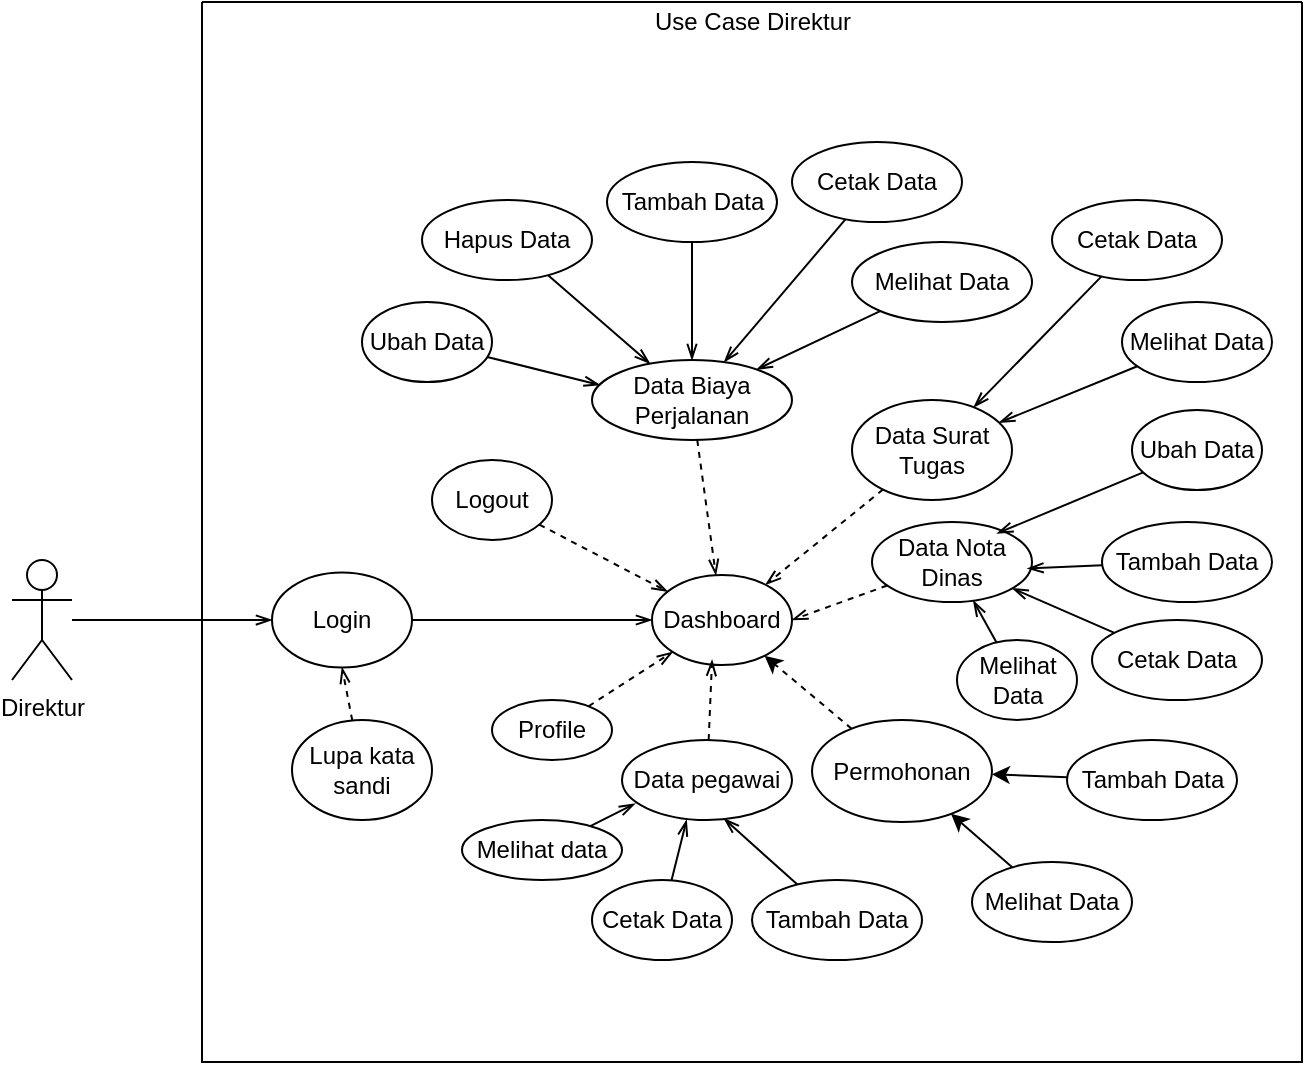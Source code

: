 <mxfile version="14.7.8" type="github">
  <diagram id="7KBXduqILSjG5q8MCGv4" name="Page-1">
    <mxGraphModel dx="1422" dy="780" grid="1" gridSize="10" guides="1" tooltips="1" connect="1" arrows="1" fold="1" page="1" pageScale="1" pageWidth="850" pageHeight="1100" math="0" shadow="0">
      <root>
        <mxCell id="0" />
        <mxCell id="1" parent="0" />
        <mxCell id="9-0OQLkkKcLO5UEKQbR6-8" style="edgeStyle=orthogonalEdgeStyle;rounded=0;orthogonalLoop=1;jettySize=auto;html=1;endArrow=openThin;endFill=0;" parent="1" source="9-0OQLkkKcLO5UEKQbR6-1" target="9-0OQLkkKcLO5UEKQbR6-7" edge="1">
          <mxGeometry relative="1" as="geometry" />
        </mxCell>
        <mxCell id="9-0OQLkkKcLO5UEKQbR6-1" value="Direktur" style="shape=umlActor;verticalLabelPosition=bottom;verticalAlign=top;html=1;" parent="1" vertex="1">
          <mxGeometry x="90" y="309" width="30" height="60" as="geometry" />
        </mxCell>
        <mxCell id="9-0OQLkkKcLO5UEKQbR6-12" style="edgeStyle=none;rounded=0;orthogonalLoop=1;jettySize=auto;html=1;entryX=0;entryY=0.5;entryDx=0;entryDy=0;endArrow=openThin;endFill=0;" parent="1" source="9-0OQLkkKcLO5UEKQbR6-7" target="9-0OQLkkKcLO5UEKQbR6-11" edge="1">
          <mxGeometry relative="1" as="geometry" />
        </mxCell>
        <mxCell id="9-0OQLkkKcLO5UEKQbR6-7" value="Login" style="ellipse;whiteSpace=wrap;html=1;" parent="1" vertex="1">
          <mxGeometry x="220" y="315.25" width="70" height="47.5" as="geometry" />
        </mxCell>
        <mxCell id="9-0OQLkkKcLO5UEKQbR6-10" style="rounded=0;orthogonalLoop=1;jettySize=auto;html=1;entryX=0.5;entryY=1;entryDx=0;entryDy=0;dashed=1;endArrow=openThin;endFill=0;" parent="1" source="9-0OQLkkKcLO5UEKQbR6-9" target="9-0OQLkkKcLO5UEKQbR6-7" edge="1">
          <mxGeometry relative="1" as="geometry" />
        </mxCell>
        <mxCell id="9-0OQLkkKcLO5UEKQbR6-9" value="Lupa kata sandi" style="ellipse;whiteSpace=wrap;html=1;" parent="1" vertex="1">
          <mxGeometry x="230" y="389" width="70" height="50" as="geometry" />
        </mxCell>
        <mxCell id="9-0OQLkkKcLO5UEKQbR6-11" value="Dashboard" style="ellipse;whiteSpace=wrap;html=1;" parent="1" vertex="1">
          <mxGeometry x="410" y="316.5" width="70" height="45" as="geometry" />
        </mxCell>
        <mxCell id="9-0OQLkkKcLO5UEKQbR6-14" style="edgeStyle=none;rounded=0;orthogonalLoop=1;jettySize=auto;html=1;endArrow=openThin;endFill=0;dashed=1;" parent="1" source="9-0OQLkkKcLO5UEKQbR6-13" target="9-0OQLkkKcLO5UEKQbR6-11" edge="1">
          <mxGeometry relative="1" as="geometry" />
        </mxCell>
        <mxCell id="9-0OQLkkKcLO5UEKQbR6-13" value="Logout" style="ellipse;whiteSpace=wrap;html=1;" parent="1" vertex="1">
          <mxGeometry x="300" y="259" width="60" height="40" as="geometry" />
        </mxCell>
        <mxCell id="9-0OQLkkKcLO5UEKQbR6-16" style="edgeStyle=none;rounded=0;orthogonalLoop=1;jettySize=auto;html=1;dashed=1;endArrow=openThin;endFill=0;" parent="1" source="9-0OQLkkKcLO5UEKQbR6-15" target="9-0OQLkkKcLO5UEKQbR6-11" edge="1">
          <mxGeometry relative="1" as="geometry" />
        </mxCell>
        <mxCell id="9-0OQLkkKcLO5UEKQbR6-15" value="Profile" style="ellipse;whiteSpace=wrap;html=1;" parent="1" vertex="1">
          <mxGeometry x="330" y="379" width="60" height="30" as="geometry" />
        </mxCell>
        <mxCell id="9-0OQLkkKcLO5UEKQbR6-18" style="edgeStyle=none;rounded=0;orthogonalLoop=1;jettySize=auto;html=1;entryX=0.429;entryY=0.944;entryDx=0;entryDy=0;entryPerimeter=0;dashed=1;endArrow=openThin;endFill=0;" parent="1" source="9-0OQLkkKcLO5UEKQbR6-17" target="9-0OQLkkKcLO5UEKQbR6-11" edge="1">
          <mxGeometry relative="1" as="geometry" />
        </mxCell>
        <mxCell id="9-0OQLkkKcLO5UEKQbR6-17" value="Data pegawai" style="ellipse;whiteSpace=wrap;html=1;" parent="1" vertex="1">
          <mxGeometry x="395" y="399" width="85" height="40" as="geometry" />
        </mxCell>
        <mxCell id="9-0OQLkkKcLO5UEKQbR6-20" style="edgeStyle=none;rounded=0;orthogonalLoop=1;jettySize=auto;html=1;entryX=0.077;entryY=0.796;entryDx=0;entryDy=0;endArrow=openThin;endFill=0;entryPerimeter=0;" parent="1" source="9-0OQLkkKcLO5UEKQbR6-19" target="9-0OQLkkKcLO5UEKQbR6-17" edge="1">
          <mxGeometry relative="1" as="geometry" />
        </mxCell>
        <mxCell id="9-0OQLkkKcLO5UEKQbR6-19" value="Melihat data" style="ellipse;whiteSpace=wrap;html=1;" parent="1" vertex="1">
          <mxGeometry x="315" y="439" width="80" height="30" as="geometry" />
        </mxCell>
        <mxCell id="9-0OQLkkKcLO5UEKQbR6-22" style="edgeStyle=none;rounded=0;orthogonalLoop=1;jettySize=auto;html=1;entryX=1;entryY=0.5;entryDx=0;entryDy=0;endArrow=openThin;endFill=0;dashed=1;" parent="1" source="9-0OQLkkKcLO5UEKQbR6-21" target="9-0OQLkkKcLO5UEKQbR6-11" edge="1">
          <mxGeometry relative="1" as="geometry" />
        </mxCell>
        <mxCell id="9-0OQLkkKcLO5UEKQbR6-21" value="Data Nota Dinas" style="ellipse;whiteSpace=wrap;html=1;" parent="1" vertex="1">
          <mxGeometry x="520" y="290" width="80" height="40" as="geometry" />
        </mxCell>
        <mxCell id="9-0OQLkkKcLO5UEKQbR6-24" style="edgeStyle=none;rounded=0;orthogonalLoop=1;jettySize=auto;html=1;endArrow=openThin;endFill=0;dashed=1;" parent="1" source="9-0OQLkkKcLO5UEKQbR6-23" target="9-0OQLkkKcLO5UEKQbR6-11" edge="1">
          <mxGeometry relative="1" as="geometry" />
        </mxCell>
        <mxCell id="9-0OQLkkKcLO5UEKQbR6-23" value="Data Surat Tugas" style="ellipse;whiteSpace=wrap;html=1;" parent="1" vertex="1">
          <mxGeometry x="510" y="229" width="80" height="50" as="geometry" />
        </mxCell>
        <mxCell id="9-0OQLkkKcLO5UEKQbR6-26" style="edgeStyle=none;rounded=0;orthogonalLoop=1;jettySize=auto;html=1;dashed=1;endArrow=openThin;endFill=0;" parent="1" source="9-0OQLkkKcLO5UEKQbR6-25" target="9-0OQLkkKcLO5UEKQbR6-11" edge="1">
          <mxGeometry relative="1" as="geometry" />
        </mxCell>
        <mxCell id="9-0OQLkkKcLO5UEKQbR6-25" value="Data Biaya Perjalanan" style="ellipse;whiteSpace=wrap;html=1;" parent="1" vertex="1">
          <mxGeometry x="380" y="209" width="100" height="40" as="geometry" />
        </mxCell>
        <mxCell id="9-0OQLkkKcLO5UEKQbR6-28" style="edgeStyle=none;rounded=0;orthogonalLoop=1;jettySize=auto;html=1;endArrow=openThin;endFill=0;entryX=0.04;entryY=0.314;entryDx=0;entryDy=0;entryPerimeter=0;" parent="1" source="9-0OQLkkKcLO5UEKQbR6-27" target="9-0OQLkkKcLO5UEKQbR6-25" edge="1">
          <mxGeometry relative="1" as="geometry">
            <mxPoint x="380" y="229" as="targetPoint" />
          </mxGeometry>
        </mxCell>
        <mxCell id="9-0OQLkkKcLO5UEKQbR6-27" value="Ubah Data" style="ellipse;whiteSpace=wrap;html=1;" parent="1" vertex="1">
          <mxGeometry x="265" y="180" width="65" height="40" as="geometry" />
        </mxCell>
        <mxCell id="9-0OQLkkKcLO5UEKQbR6-30" style="edgeStyle=none;rounded=0;orthogonalLoop=1;jettySize=auto;html=1;endArrow=openThin;endFill=0;" parent="1" source="9-0OQLkkKcLO5UEKQbR6-29" target="9-0OQLkkKcLO5UEKQbR6-25" edge="1">
          <mxGeometry relative="1" as="geometry" />
        </mxCell>
        <mxCell id="9-0OQLkkKcLO5UEKQbR6-29" value="Hapus Data" style="ellipse;whiteSpace=wrap;html=1;" parent="1" vertex="1">
          <mxGeometry x="295" y="129" width="85" height="40" as="geometry" />
        </mxCell>
        <mxCell id="9-0OQLkkKcLO5UEKQbR6-32" style="edgeStyle=none;rounded=0;orthogonalLoop=1;jettySize=auto;html=1;endArrow=openThin;endFill=0;" parent="1" source="9-0OQLkkKcLO5UEKQbR6-31" target="9-0OQLkkKcLO5UEKQbR6-25" edge="1">
          <mxGeometry relative="1" as="geometry" />
        </mxCell>
        <mxCell id="9-0OQLkkKcLO5UEKQbR6-31" value="Tambah Data" style="ellipse;whiteSpace=wrap;html=1;" parent="1" vertex="1">
          <mxGeometry x="387.5" y="110" width="85" height="40" as="geometry" />
        </mxCell>
        <mxCell id="9-0OQLkkKcLO5UEKQbR6-34" style="edgeStyle=none;rounded=0;orthogonalLoop=1;jettySize=auto;html=1;endArrow=openThin;endFill=0;" parent="1" source="9-0OQLkkKcLO5UEKQbR6-33" target="9-0OQLkkKcLO5UEKQbR6-25" edge="1">
          <mxGeometry relative="1" as="geometry" />
        </mxCell>
        <mxCell id="9-0OQLkkKcLO5UEKQbR6-33" value="Cetak Data" style="ellipse;whiteSpace=wrap;html=1;" parent="1" vertex="1">
          <mxGeometry x="480" y="100" width="85" height="40" as="geometry" />
        </mxCell>
        <mxCell id="9-0OQLkkKcLO5UEKQbR6-36" style="edgeStyle=none;rounded=0;orthogonalLoop=1;jettySize=auto;html=1;endArrow=openThin;endFill=0;" parent="1" source="9-0OQLkkKcLO5UEKQbR6-35" target="9-0OQLkkKcLO5UEKQbR6-25" edge="1">
          <mxGeometry relative="1" as="geometry" />
        </mxCell>
        <mxCell id="9-0OQLkkKcLO5UEKQbR6-35" value="Melihat Data" style="ellipse;whiteSpace=wrap;html=1;" parent="1" vertex="1">
          <mxGeometry x="510" y="150" width="90" height="40" as="geometry" />
        </mxCell>
        <mxCell id="9-0OQLkkKcLO5UEKQbR6-38" style="edgeStyle=none;rounded=0;orthogonalLoop=1;jettySize=auto;html=1;endArrow=openThin;endFill=0;" parent="1" source="9-0OQLkkKcLO5UEKQbR6-37" target="9-0OQLkkKcLO5UEKQbR6-23" edge="1">
          <mxGeometry relative="1" as="geometry" />
        </mxCell>
        <mxCell id="9-0OQLkkKcLO5UEKQbR6-37" value="Cetak Data" style="ellipse;whiteSpace=wrap;html=1;" parent="1" vertex="1">
          <mxGeometry x="610" y="129" width="85" height="40" as="geometry" />
        </mxCell>
        <mxCell id="9-0OQLkkKcLO5UEKQbR6-40" style="edgeStyle=none;rounded=0;orthogonalLoop=1;jettySize=auto;html=1;endArrow=openThin;endFill=0;" parent="1" source="9-0OQLkkKcLO5UEKQbR6-39" target="9-0OQLkkKcLO5UEKQbR6-23" edge="1">
          <mxGeometry relative="1" as="geometry" />
        </mxCell>
        <mxCell id="9-0OQLkkKcLO5UEKQbR6-39" value="Melihat Data" style="ellipse;whiteSpace=wrap;html=1;" parent="1" vertex="1">
          <mxGeometry x="645" y="180" width="75" height="40" as="geometry" />
        </mxCell>
        <mxCell id="9-0OQLkkKcLO5UEKQbR6-46" style="edgeStyle=none;rounded=0;orthogonalLoop=1;jettySize=auto;html=1;entryX=0.782;entryY=0.142;entryDx=0;entryDy=0;entryPerimeter=0;endArrow=openThin;endFill=0;" parent="1" source="9-0OQLkkKcLO5UEKQbR6-41" target="9-0OQLkkKcLO5UEKQbR6-21" edge="1">
          <mxGeometry relative="1" as="geometry" />
        </mxCell>
        <mxCell id="9-0OQLkkKcLO5UEKQbR6-41" value="Ubah Data" style="ellipse;whiteSpace=wrap;html=1;" parent="1" vertex="1">
          <mxGeometry x="650" y="234" width="65" height="40" as="geometry" />
        </mxCell>
        <mxCell id="9-0OQLkkKcLO5UEKQbR6-50" style="edgeStyle=none;rounded=0;orthogonalLoop=1;jettySize=auto;html=1;entryX=0.972;entryY=0.582;entryDx=0;entryDy=0;entryPerimeter=0;endArrow=openThin;endFill=0;" parent="1" source="9-0OQLkkKcLO5UEKQbR6-43" target="9-0OQLkkKcLO5UEKQbR6-21" edge="1">
          <mxGeometry relative="1" as="geometry" />
        </mxCell>
        <mxCell id="9-0OQLkkKcLO5UEKQbR6-43" value="Tambah Data" style="ellipse;whiteSpace=wrap;html=1;" parent="1" vertex="1">
          <mxGeometry x="635" y="290" width="85" height="40" as="geometry" />
        </mxCell>
        <mxCell id="9-0OQLkkKcLO5UEKQbR6-49" style="edgeStyle=none;rounded=0;orthogonalLoop=1;jettySize=auto;html=1;endArrow=openThin;endFill=0;" parent="1" source="9-0OQLkkKcLO5UEKQbR6-44" target="9-0OQLkkKcLO5UEKQbR6-21" edge="1">
          <mxGeometry relative="1" as="geometry" />
        </mxCell>
        <mxCell id="9-0OQLkkKcLO5UEKQbR6-44" value="Cetak Data" style="ellipse;whiteSpace=wrap;html=1;" parent="1" vertex="1">
          <mxGeometry x="630" y="339" width="85" height="40" as="geometry" />
        </mxCell>
        <mxCell id="9-0OQLkkKcLO5UEKQbR6-48" style="edgeStyle=none;rounded=0;orthogonalLoop=1;jettySize=auto;html=1;endArrow=openThin;endFill=0;" parent="1" source="9-0OQLkkKcLO5UEKQbR6-45" target="9-0OQLkkKcLO5UEKQbR6-21" edge="1">
          <mxGeometry relative="1" as="geometry" />
        </mxCell>
        <mxCell id="9-0OQLkkKcLO5UEKQbR6-45" value="Melihat Data" style="ellipse;whiteSpace=wrap;html=1;" parent="1" vertex="1">
          <mxGeometry x="562.5" y="349" width="60" height="40" as="geometry" />
        </mxCell>
        <mxCell id="9-0OQLkkKcLO5UEKQbR6-52" style="edgeStyle=none;rounded=0;orthogonalLoop=1;jettySize=auto;html=1;entryX=0.38;entryY=0.999;entryDx=0;entryDy=0;entryPerimeter=0;endArrow=openThin;endFill=0;" parent="1" source="9-0OQLkkKcLO5UEKQbR6-51" target="9-0OQLkkKcLO5UEKQbR6-17" edge="1">
          <mxGeometry relative="1" as="geometry" />
        </mxCell>
        <mxCell id="9-0OQLkkKcLO5UEKQbR6-51" value="Cetak Data" style="ellipse;whiteSpace=wrap;html=1;" parent="1" vertex="1">
          <mxGeometry x="380" y="469" width="70" height="40" as="geometry" />
        </mxCell>
        <mxCell id="9-0OQLkkKcLO5UEKQbR6-54" style="edgeStyle=none;rounded=0;orthogonalLoop=1;jettySize=auto;html=1;entryX=0.599;entryY=0.981;entryDx=0;entryDy=0;entryPerimeter=0;endArrow=openThin;endFill=0;" parent="1" source="9-0OQLkkKcLO5UEKQbR6-53" target="9-0OQLkkKcLO5UEKQbR6-17" edge="1">
          <mxGeometry relative="1" as="geometry" />
        </mxCell>
        <mxCell id="9-0OQLkkKcLO5UEKQbR6-53" value="Tambah Data" style="ellipse;whiteSpace=wrap;html=1;" parent="1" vertex="1">
          <mxGeometry x="460" y="469" width="85" height="40" as="geometry" />
        </mxCell>
        <mxCell id="2N-OkwcJ0ExUMXTbMWaD-2" value="Use Case Direktur" style="text;html=1;strokeColor=none;fillColor=none;align=center;verticalAlign=middle;whiteSpace=wrap;rounded=0;" vertex="1" parent="1">
          <mxGeometry x="357.5" y="30" width="205" height="20" as="geometry" />
        </mxCell>
        <mxCell id="2N-OkwcJ0ExUMXTbMWaD-5" style="rounded=0;orthogonalLoop=1;jettySize=auto;html=1;dashed=1;" edge="1" parent="1" source="2N-OkwcJ0ExUMXTbMWaD-4" target="9-0OQLkkKcLO5UEKQbR6-11">
          <mxGeometry relative="1" as="geometry" />
        </mxCell>
        <mxCell id="2N-OkwcJ0ExUMXTbMWaD-4" value="Permohonan" style="ellipse;whiteSpace=wrap;html=1;" vertex="1" parent="1">
          <mxGeometry x="490" y="389" width="90" height="51" as="geometry" />
        </mxCell>
        <mxCell id="2N-OkwcJ0ExUMXTbMWaD-8" style="edgeStyle=none;rounded=0;orthogonalLoop=1;jettySize=auto;html=1;" edge="1" parent="1" source="2N-OkwcJ0ExUMXTbMWaD-6" target="2N-OkwcJ0ExUMXTbMWaD-4">
          <mxGeometry relative="1" as="geometry" />
        </mxCell>
        <mxCell id="2N-OkwcJ0ExUMXTbMWaD-6" value="Tambah Data" style="ellipse;whiteSpace=wrap;html=1;" vertex="1" parent="1">
          <mxGeometry x="617.5" y="399" width="85" height="40" as="geometry" />
        </mxCell>
        <mxCell id="2N-OkwcJ0ExUMXTbMWaD-9" style="edgeStyle=none;rounded=0;orthogonalLoop=1;jettySize=auto;html=1;" edge="1" parent="1" source="2N-OkwcJ0ExUMXTbMWaD-7" target="2N-OkwcJ0ExUMXTbMWaD-4">
          <mxGeometry relative="1" as="geometry" />
        </mxCell>
        <mxCell id="2N-OkwcJ0ExUMXTbMWaD-7" value="Melihat Data" style="ellipse;whiteSpace=wrap;html=1;" vertex="1" parent="1">
          <mxGeometry x="570" y="460" width="80" height="40" as="geometry" />
        </mxCell>
        <mxCell id="2N-OkwcJ0ExUMXTbMWaD-10" value="" style="swimlane;startSize=0;fillColor=#ffffff;" vertex="1" parent="1">
          <mxGeometry x="185" y="30" width="550" height="530" as="geometry" />
        </mxCell>
      </root>
    </mxGraphModel>
  </diagram>
</mxfile>
